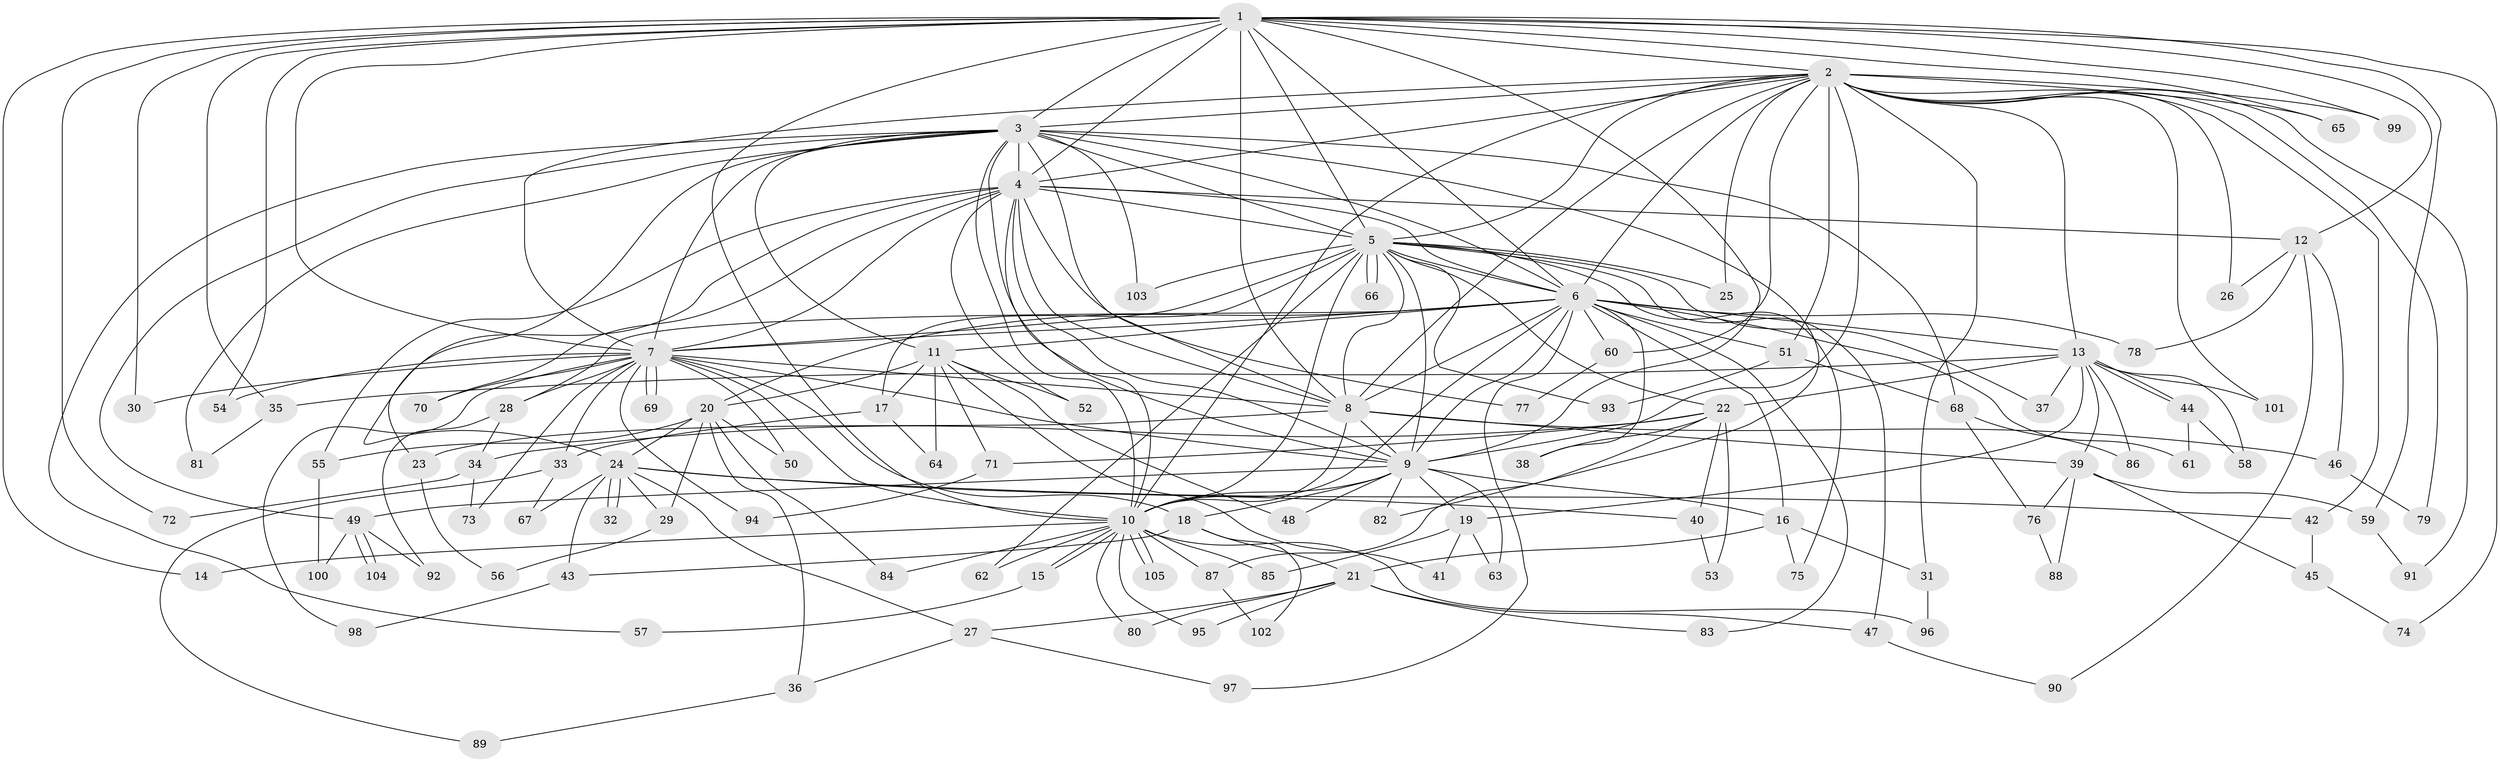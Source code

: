 // Generated by graph-tools (version 1.1) at 2025/49/03/09/25 03:49:40]
// undirected, 105 vertices, 235 edges
graph export_dot {
graph [start="1"]
  node [color=gray90,style=filled];
  1;
  2;
  3;
  4;
  5;
  6;
  7;
  8;
  9;
  10;
  11;
  12;
  13;
  14;
  15;
  16;
  17;
  18;
  19;
  20;
  21;
  22;
  23;
  24;
  25;
  26;
  27;
  28;
  29;
  30;
  31;
  32;
  33;
  34;
  35;
  36;
  37;
  38;
  39;
  40;
  41;
  42;
  43;
  44;
  45;
  46;
  47;
  48;
  49;
  50;
  51;
  52;
  53;
  54;
  55;
  56;
  57;
  58;
  59;
  60;
  61;
  62;
  63;
  64;
  65;
  66;
  67;
  68;
  69;
  70;
  71;
  72;
  73;
  74;
  75;
  76;
  77;
  78;
  79;
  80;
  81;
  82;
  83;
  84;
  85;
  86;
  87;
  88;
  89;
  90;
  91;
  92;
  93;
  94;
  95;
  96;
  97;
  98;
  99;
  100;
  101;
  102;
  103;
  104;
  105;
  1 -- 2;
  1 -- 3;
  1 -- 4;
  1 -- 5;
  1 -- 6;
  1 -- 7;
  1 -- 8;
  1 -- 9;
  1 -- 10;
  1 -- 12;
  1 -- 14;
  1 -- 30;
  1 -- 35;
  1 -- 54;
  1 -- 59;
  1 -- 65;
  1 -- 72;
  1 -- 74;
  1 -- 99;
  2 -- 3;
  2 -- 4;
  2 -- 5;
  2 -- 6;
  2 -- 7;
  2 -- 8;
  2 -- 9;
  2 -- 10;
  2 -- 13;
  2 -- 25;
  2 -- 26;
  2 -- 31;
  2 -- 42;
  2 -- 51;
  2 -- 60;
  2 -- 65;
  2 -- 79;
  2 -- 91;
  2 -- 99;
  2 -- 101;
  3 -- 4;
  3 -- 5;
  3 -- 6;
  3 -- 7;
  3 -- 8;
  3 -- 9;
  3 -- 10;
  3 -- 11;
  3 -- 24;
  3 -- 49;
  3 -- 57;
  3 -- 68;
  3 -- 81;
  3 -- 82;
  3 -- 103;
  4 -- 5;
  4 -- 6;
  4 -- 7;
  4 -- 8;
  4 -- 9;
  4 -- 10;
  4 -- 12;
  4 -- 23;
  4 -- 52;
  4 -- 55;
  4 -- 70;
  4 -- 77;
  5 -- 6;
  5 -- 7;
  5 -- 8;
  5 -- 9;
  5 -- 10;
  5 -- 17;
  5 -- 22;
  5 -- 25;
  5 -- 37;
  5 -- 47;
  5 -- 62;
  5 -- 66;
  5 -- 66;
  5 -- 75;
  5 -- 93;
  5 -- 103;
  6 -- 7;
  6 -- 8;
  6 -- 9;
  6 -- 10;
  6 -- 11;
  6 -- 13;
  6 -- 16;
  6 -- 20;
  6 -- 28;
  6 -- 38;
  6 -- 51;
  6 -- 60;
  6 -- 61;
  6 -- 78;
  6 -- 83;
  6 -- 97;
  7 -- 8;
  7 -- 9;
  7 -- 10;
  7 -- 18;
  7 -- 28;
  7 -- 30;
  7 -- 33;
  7 -- 50;
  7 -- 54;
  7 -- 69;
  7 -- 69;
  7 -- 70;
  7 -- 73;
  7 -- 94;
  7 -- 98;
  8 -- 9;
  8 -- 10;
  8 -- 23;
  8 -- 39;
  8 -- 46;
  9 -- 10;
  9 -- 16;
  9 -- 18;
  9 -- 19;
  9 -- 48;
  9 -- 49;
  9 -- 63;
  9 -- 82;
  10 -- 14;
  10 -- 15;
  10 -- 15;
  10 -- 62;
  10 -- 80;
  10 -- 84;
  10 -- 85;
  10 -- 87;
  10 -- 95;
  10 -- 96;
  10 -- 105;
  10 -- 105;
  11 -- 17;
  11 -- 20;
  11 -- 41;
  11 -- 48;
  11 -- 52;
  11 -- 64;
  11 -- 71;
  12 -- 26;
  12 -- 46;
  12 -- 78;
  12 -- 90;
  13 -- 19;
  13 -- 22;
  13 -- 35;
  13 -- 37;
  13 -- 39;
  13 -- 44;
  13 -- 44;
  13 -- 58;
  13 -- 86;
  13 -- 101;
  15 -- 57;
  16 -- 21;
  16 -- 31;
  16 -- 75;
  17 -- 33;
  17 -- 64;
  18 -- 21;
  18 -- 43;
  18 -- 102;
  19 -- 41;
  19 -- 63;
  19 -- 85;
  20 -- 24;
  20 -- 29;
  20 -- 36;
  20 -- 50;
  20 -- 55;
  20 -- 84;
  21 -- 27;
  21 -- 47;
  21 -- 80;
  21 -- 83;
  21 -- 95;
  22 -- 34;
  22 -- 38;
  22 -- 40;
  22 -- 53;
  22 -- 71;
  22 -- 87;
  23 -- 56;
  24 -- 27;
  24 -- 29;
  24 -- 32;
  24 -- 32;
  24 -- 40;
  24 -- 42;
  24 -- 43;
  24 -- 67;
  27 -- 36;
  27 -- 97;
  28 -- 34;
  28 -- 92;
  29 -- 56;
  31 -- 96;
  33 -- 67;
  33 -- 89;
  34 -- 72;
  34 -- 73;
  35 -- 81;
  36 -- 89;
  39 -- 45;
  39 -- 59;
  39 -- 76;
  39 -- 88;
  40 -- 53;
  42 -- 45;
  43 -- 98;
  44 -- 58;
  44 -- 61;
  45 -- 74;
  46 -- 79;
  47 -- 90;
  49 -- 92;
  49 -- 100;
  49 -- 104;
  49 -- 104;
  51 -- 68;
  51 -- 93;
  55 -- 100;
  59 -- 91;
  60 -- 77;
  68 -- 76;
  68 -- 86;
  71 -- 94;
  76 -- 88;
  87 -- 102;
}

